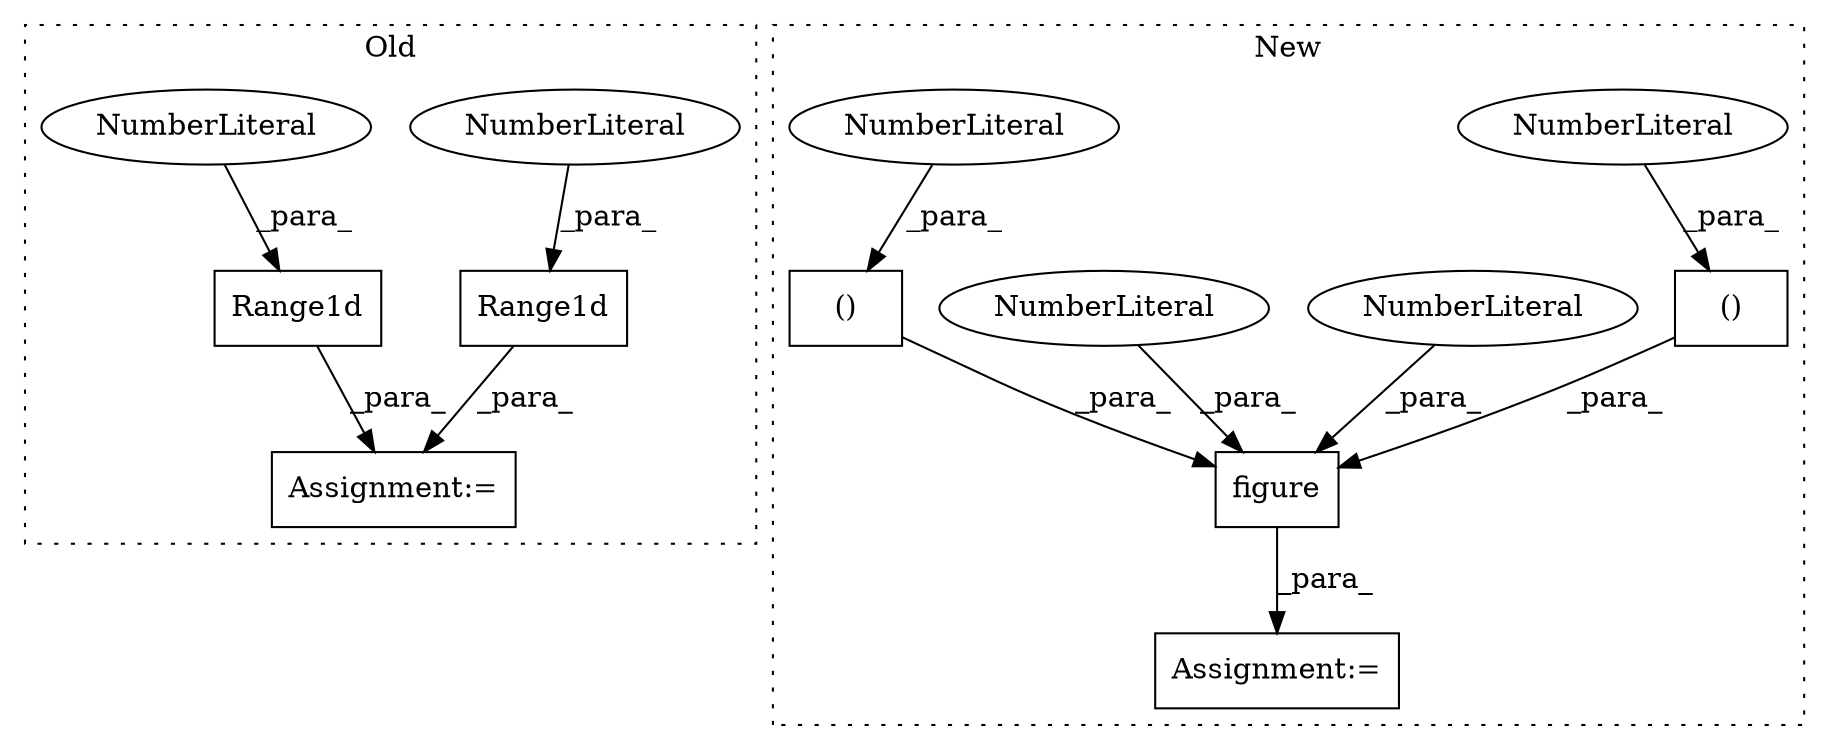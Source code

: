 digraph G {
subgraph cluster0 {
1 [label="Range1d" a="32" s="1458,1473" l="8,1" shape="box"];
3 [label="NumberLiteral" a="34" s="1470" l="3" shape="ellipse"];
10 [label="Assignment:=" a="7" s="1388" l="1" shape="box"];
11 [label="Range1d" a="32" s="1441,1456" l="8,1" shape="box"];
12 [label="NumberLiteral" a="34" s="1453" l="3" shape="ellipse"];
label = "Old";
style="dotted";
}
subgraph cluster1 {
2 [label="()" a="106" s="1160" l="15" shape="box"];
4 [label="NumberLiteral" a="34" s="1160" l="1" shape="ellipse"];
5 [label="figure" a="32" s="1090,1175" l="7,2" shape="box"];
6 [label="()" a="106" s="1138" l="15" shape="box"];
7 [label="NumberLiteral" a="34" s="1101" l="3" shape="ellipse"];
8 [label="NumberLiteral" a="34" s="1097" l="3" shape="ellipse"];
9 [label="NumberLiteral" a="34" s="1152" l="1" shape="ellipse"];
13 [label="Assignment:=" a="7" s="1089" l="1" shape="box"];
label = "New";
style="dotted";
}
1 -> 10 [label="_para_"];
2 -> 5 [label="_para_"];
3 -> 1 [label="_para_"];
4 -> 2 [label="_para_"];
5 -> 13 [label="_para_"];
6 -> 5 [label="_para_"];
7 -> 5 [label="_para_"];
8 -> 5 [label="_para_"];
9 -> 6 [label="_para_"];
11 -> 10 [label="_para_"];
12 -> 11 [label="_para_"];
}